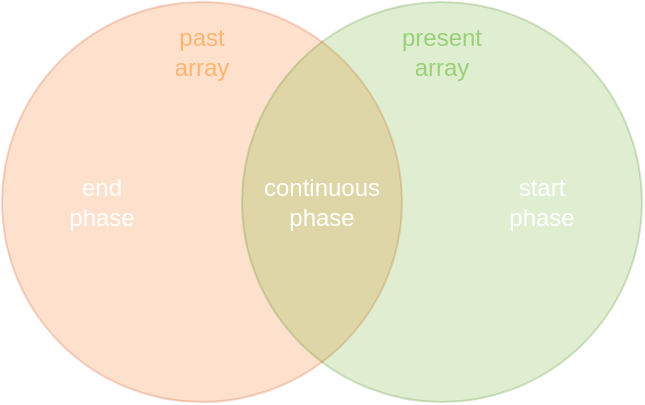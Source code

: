 <mxfile version="21.2.8" type="device">
  <diagram name="Page-1" id="74MxZswBVS5-N7fK4UuR">
    <mxGraphModel dx="683" dy="415" grid="1" gridSize="10" guides="1" tooltips="1" connect="1" arrows="1" fold="1" page="0" pageScale="1" pageWidth="850" pageHeight="1100" math="0" shadow="0">
      <root>
        <mxCell id="0" />
        <mxCell id="1" parent="0" />
        <mxCell id="YLdJHgcRQ3QVc7boWnLe-1" value="" style="ellipse;whiteSpace=wrap;html=1;aspect=fixed;fillColor=#fa6800;fontColor=#000000;strokeColor=#C73500;opacity=20;" vertex="1" parent="1">
          <mxGeometry x="280" y="160" width="200" height="200" as="geometry" />
        </mxCell>
        <mxCell id="YLdJHgcRQ3QVc7boWnLe-3" value="" style="ellipse;whiteSpace=wrap;html=1;aspect=fixed;fillColor=#60a917;fontColor=#ffffff;strokeColor=#2D7600;opacity=20;" vertex="1" parent="1">
          <mxGeometry x="400" y="160" width="200" height="200" as="geometry" />
        </mxCell>
        <mxCell id="YLdJHgcRQ3QVc7boWnLe-5" value="&lt;font&gt;past&lt;br&gt;array&lt;/font&gt;" style="text;html=1;strokeColor=none;fillColor=none;align=center;verticalAlign=middle;whiteSpace=wrap;rounded=0;fontColor=#FFB570;" vertex="1" parent="1">
          <mxGeometry x="350" y="170" width="60" height="30" as="geometry" />
        </mxCell>
        <mxCell id="YLdJHgcRQ3QVc7boWnLe-6" value="&lt;font&gt;present array&lt;/font&gt;" style="text;html=1;strokeColor=none;fillColor=none;align=center;verticalAlign=middle;whiteSpace=wrap;rounded=0;fontColor=#97D077;" vertex="1" parent="1">
          <mxGeometry x="470" y="170" width="60" height="30" as="geometry" />
        </mxCell>
        <mxCell id="YLdJHgcRQ3QVc7boWnLe-4" value="&lt;font&gt;continuous&lt;br&gt;phase&lt;br&gt;&lt;/font&gt;" style="text;html=1;strokeColor=none;fillColor=none;align=center;verticalAlign=middle;whiteSpace=wrap;rounded=0;fontColor=#FFFFFF;" vertex="1" parent="1">
          <mxGeometry x="410" y="245" width="60" height="30" as="geometry" />
        </mxCell>
        <mxCell id="YLdJHgcRQ3QVc7boWnLe-9" value="end&lt;br&gt;phase" style="text;html=1;strokeColor=none;fillColor=none;align=center;verticalAlign=middle;whiteSpace=wrap;rounded=0;fontColor=#FFFFFF;" vertex="1" parent="1">
          <mxGeometry x="300" y="245" width="60" height="30" as="geometry" />
        </mxCell>
        <mxCell id="YLdJHgcRQ3QVc7boWnLe-10" value="start&lt;br&gt;phase" style="text;html=1;strokeColor=none;fillColor=none;align=center;verticalAlign=middle;whiteSpace=wrap;rounded=0;fontColor=#FFFFFF;" vertex="1" parent="1">
          <mxGeometry x="520" y="245" width="60" height="30" as="geometry" />
        </mxCell>
      </root>
    </mxGraphModel>
  </diagram>
</mxfile>
